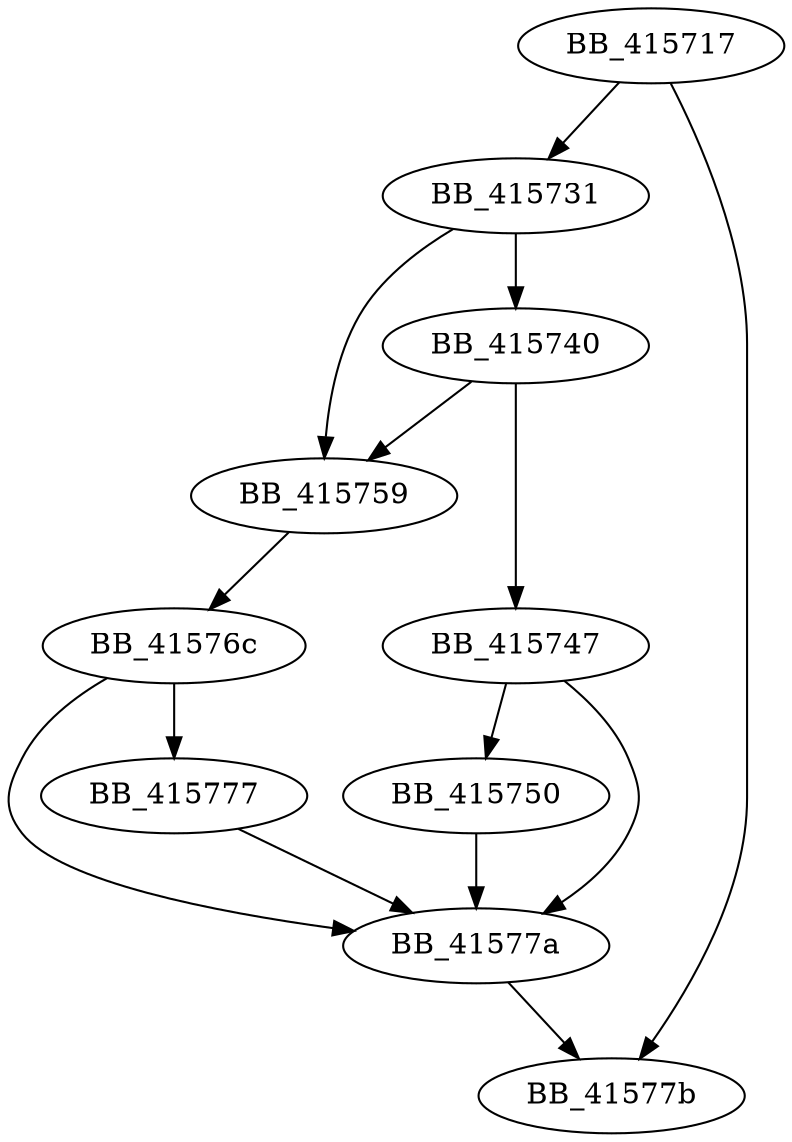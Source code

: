 DiGraph __Towlower{
BB_415717->BB_415731
BB_415717->BB_41577b
BB_415731->BB_415740
BB_415731->BB_415759
BB_415740->BB_415747
BB_415740->BB_415759
BB_415747->BB_415750
BB_415747->BB_41577a
BB_415750->BB_41577a
BB_415759->BB_41576c
BB_41576c->BB_415777
BB_41576c->BB_41577a
BB_415777->BB_41577a
BB_41577a->BB_41577b
}
